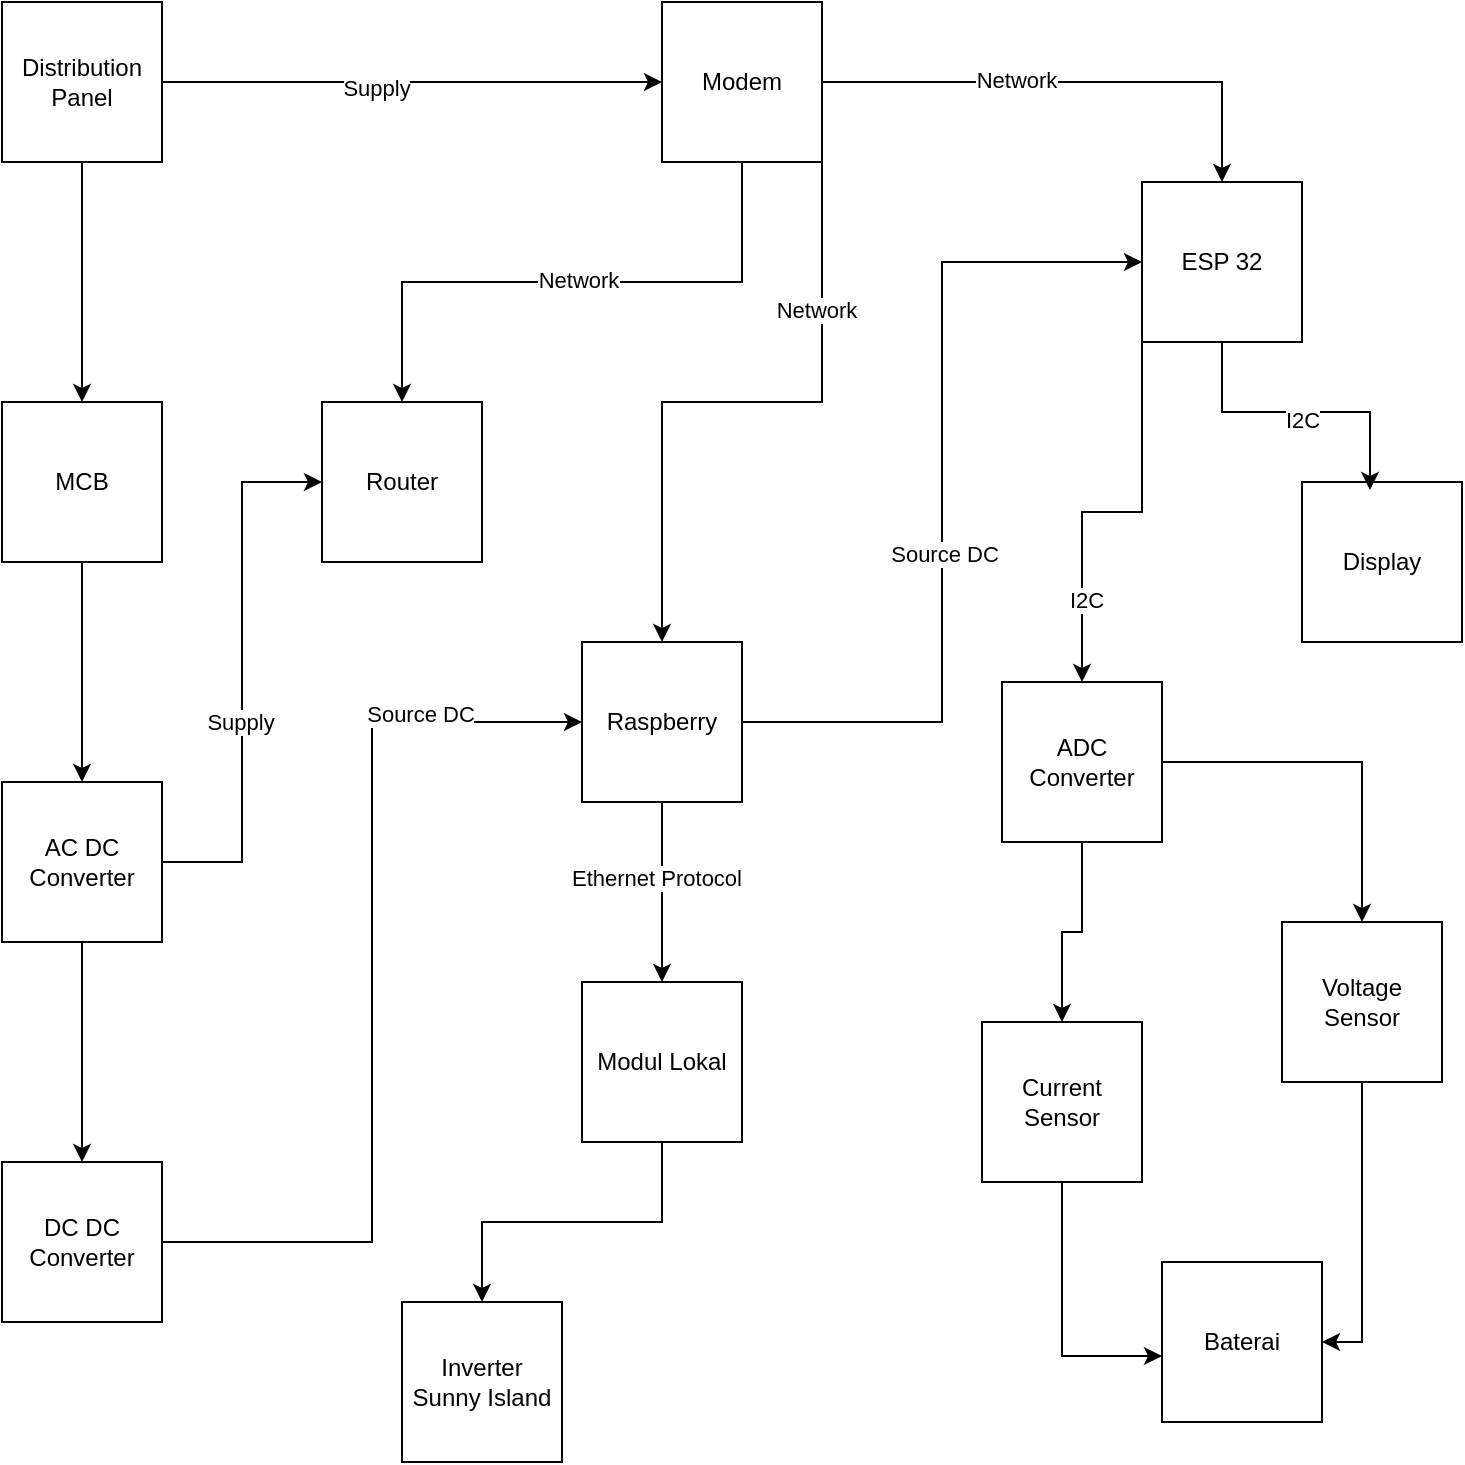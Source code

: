 <mxfile version="27.1.6">
  <diagram name="Page-1" id="foGVCl79F2yRB9UQx-JF">
    <mxGraphModel dx="1665" dy="777" grid="1" gridSize="10" guides="1" tooltips="1" connect="1" arrows="1" fold="1" page="1" pageScale="1" pageWidth="850" pageHeight="1100" math="0" shadow="0">
      <root>
        <mxCell id="0" />
        <mxCell id="1" parent="0" />
        <mxCell id="xYd3KV0NQR5K7sVaA8Ax-18" style="edgeStyle=orthogonalEdgeStyle;rounded=0;orthogonalLoop=1;jettySize=auto;html=1;exitX=0.5;exitY=1;exitDx=0;exitDy=0;entryX=0.5;entryY=0;entryDx=0;entryDy=0;" edge="1" parent="1" source="xYd3KV0NQR5K7sVaA8Ax-2" target="xYd3KV0NQR5K7sVaA8Ax-3">
          <mxGeometry relative="1" as="geometry" />
        </mxCell>
        <mxCell id="xYd3KV0NQR5K7sVaA8Ax-19" style="edgeStyle=orthogonalEdgeStyle;rounded=0;orthogonalLoop=1;jettySize=auto;html=1;entryX=0;entryY=0.5;entryDx=0;entryDy=0;" edge="1" parent="1" source="xYd3KV0NQR5K7sVaA8Ax-2" target="xYd3KV0NQR5K7sVaA8Ax-14">
          <mxGeometry relative="1" as="geometry" />
        </mxCell>
        <mxCell id="xYd3KV0NQR5K7sVaA8Ax-46" value="Supply" style="edgeLabel;html=1;align=center;verticalAlign=middle;resizable=0;points=[];" vertex="1" connectable="0" parent="xYd3KV0NQR5K7sVaA8Ax-19">
          <mxGeometry x="-0.144" y="-3" relative="1" as="geometry">
            <mxPoint as="offset" />
          </mxGeometry>
        </mxCell>
        <mxCell id="xYd3KV0NQR5K7sVaA8Ax-2" value="Distribution Panel" style="whiteSpace=wrap;html=1;aspect=fixed;" vertex="1" parent="1">
          <mxGeometry x="100" y="50" width="80" height="80" as="geometry" />
        </mxCell>
        <mxCell id="xYd3KV0NQR5K7sVaA8Ax-24" style="edgeStyle=orthogonalEdgeStyle;rounded=0;orthogonalLoop=1;jettySize=auto;html=1;exitX=0.5;exitY=1;exitDx=0;exitDy=0;entryX=0.5;entryY=0;entryDx=0;entryDy=0;" edge="1" parent="1" source="xYd3KV0NQR5K7sVaA8Ax-3" target="xYd3KV0NQR5K7sVaA8Ax-4">
          <mxGeometry relative="1" as="geometry" />
        </mxCell>
        <mxCell id="xYd3KV0NQR5K7sVaA8Ax-3" value="MCB" style="whiteSpace=wrap;html=1;aspect=fixed;" vertex="1" parent="1">
          <mxGeometry x="100" y="250" width="80" height="80" as="geometry" />
        </mxCell>
        <mxCell id="xYd3KV0NQR5K7sVaA8Ax-25" style="edgeStyle=orthogonalEdgeStyle;rounded=0;orthogonalLoop=1;jettySize=auto;html=1;exitX=0.5;exitY=1;exitDx=0;exitDy=0;entryX=0.5;entryY=0;entryDx=0;entryDy=0;" edge="1" parent="1" source="xYd3KV0NQR5K7sVaA8Ax-4" target="xYd3KV0NQR5K7sVaA8Ax-7">
          <mxGeometry relative="1" as="geometry" />
        </mxCell>
        <mxCell id="xYd3KV0NQR5K7sVaA8Ax-50" style="edgeStyle=orthogonalEdgeStyle;rounded=0;orthogonalLoop=1;jettySize=auto;html=1;exitX=1;exitY=0.5;exitDx=0;exitDy=0;entryX=0;entryY=0.5;entryDx=0;entryDy=0;" edge="1" parent="1" source="xYd3KV0NQR5K7sVaA8Ax-4" target="xYd3KV0NQR5K7sVaA8Ax-15">
          <mxGeometry relative="1" as="geometry" />
        </mxCell>
        <mxCell id="xYd3KV0NQR5K7sVaA8Ax-51" value="Supply" style="edgeLabel;html=1;align=center;verticalAlign=middle;resizable=0;points=[];" vertex="1" connectable="0" parent="xYd3KV0NQR5K7sVaA8Ax-50">
          <mxGeometry x="-0.183" y="1" relative="1" as="geometry">
            <mxPoint as="offset" />
          </mxGeometry>
        </mxCell>
        <mxCell id="xYd3KV0NQR5K7sVaA8Ax-4" value="AC DC Converter" style="whiteSpace=wrap;html=1;aspect=fixed;" vertex="1" parent="1">
          <mxGeometry x="100" y="440" width="80" height="80" as="geometry" />
        </mxCell>
        <mxCell id="xYd3KV0NQR5K7sVaA8Ax-40" style="edgeStyle=orthogonalEdgeStyle;rounded=0;orthogonalLoop=1;jettySize=auto;html=1;exitX=0;exitY=1;exitDx=0;exitDy=0;" edge="1" parent="1" source="xYd3KV0NQR5K7sVaA8Ax-5" target="xYd3KV0NQR5K7sVaA8Ax-12">
          <mxGeometry relative="1" as="geometry" />
        </mxCell>
        <mxCell id="xYd3KV0NQR5K7sVaA8Ax-53" value="I2C" style="edgeLabel;html=1;align=center;verticalAlign=middle;resizable=0;points=[];" vertex="1" connectable="0" parent="xYd3KV0NQR5K7sVaA8Ax-40">
          <mxGeometry x="0.59" y="2" relative="1" as="geometry">
            <mxPoint as="offset" />
          </mxGeometry>
        </mxCell>
        <mxCell id="xYd3KV0NQR5K7sVaA8Ax-5" value="ESP 32" style="whiteSpace=wrap;html=1;aspect=fixed;" vertex="1" parent="1">
          <mxGeometry x="670" y="140" width="80" height="80" as="geometry" />
        </mxCell>
        <mxCell id="xYd3KV0NQR5K7sVaA8Ax-32" style="edgeStyle=orthogonalEdgeStyle;rounded=0;orthogonalLoop=1;jettySize=auto;html=1;entryX=0;entryY=0.5;entryDx=0;entryDy=0;" edge="1" parent="1" source="xYd3KV0NQR5K7sVaA8Ax-6" target="xYd3KV0NQR5K7sVaA8Ax-5">
          <mxGeometry relative="1" as="geometry" />
        </mxCell>
        <mxCell id="xYd3KV0NQR5K7sVaA8Ax-34" value="Source DC" style="edgeLabel;html=1;align=center;verticalAlign=middle;resizable=0;points=[];" vertex="1" connectable="0" parent="xYd3KV0NQR5K7sVaA8Ax-32">
          <mxGeometry x="-0.144" y="-1" relative="1" as="geometry">
            <mxPoint as="offset" />
          </mxGeometry>
        </mxCell>
        <mxCell id="xYd3KV0NQR5K7sVaA8Ax-36" style="edgeStyle=orthogonalEdgeStyle;rounded=0;orthogonalLoop=1;jettySize=auto;html=1;exitX=0.5;exitY=1;exitDx=0;exitDy=0;entryX=0.5;entryY=0;entryDx=0;entryDy=0;" edge="1" parent="1" source="xYd3KV0NQR5K7sVaA8Ax-6" target="xYd3KV0NQR5K7sVaA8Ax-17">
          <mxGeometry relative="1" as="geometry" />
        </mxCell>
        <mxCell id="xYd3KV0NQR5K7sVaA8Ax-55" value="Ethernet Protocol" style="edgeLabel;html=1;align=center;verticalAlign=middle;resizable=0;points=[];" vertex="1" connectable="0" parent="xYd3KV0NQR5K7sVaA8Ax-36">
          <mxGeometry x="-0.171" y="-3" relative="1" as="geometry">
            <mxPoint as="offset" />
          </mxGeometry>
        </mxCell>
        <mxCell id="xYd3KV0NQR5K7sVaA8Ax-6" value="Raspberry" style="whiteSpace=wrap;html=1;aspect=fixed;" vertex="1" parent="1">
          <mxGeometry x="390" y="370" width="80" height="80" as="geometry" />
        </mxCell>
        <mxCell id="xYd3KV0NQR5K7sVaA8Ax-31" style="edgeStyle=orthogonalEdgeStyle;rounded=0;orthogonalLoop=1;jettySize=auto;html=1;exitX=1;exitY=0.5;exitDx=0;exitDy=0;entryX=0;entryY=0.5;entryDx=0;entryDy=0;" edge="1" parent="1" source="xYd3KV0NQR5K7sVaA8Ax-7" target="xYd3KV0NQR5K7sVaA8Ax-6">
          <mxGeometry relative="1" as="geometry" />
        </mxCell>
        <mxCell id="xYd3KV0NQR5K7sVaA8Ax-33" value="Source DC" style="edgeLabel;html=1;align=center;verticalAlign=middle;resizable=0;points=[];" vertex="1" connectable="0" parent="xYd3KV0NQR5K7sVaA8Ax-31">
          <mxGeometry x="0.656" y="4" relative="1" as="geometry">
            <mxPoint as="offset" />
          </mxGeometry>
        </mxCell>
        <mxCell id="xYd3KV0NQR5K7sVaA8Ax-7" value="DC DC Converter" style="whiteSpace=wrap;html=1;aspect=fixed;" vertex="1" parent="1">
          <mxGeometry x="100" y="630" width="80" height="80" as="geometry" />
        </mxCell>
        <mxCell id="xYd3KV0NQR5K7sVaA8Ax-8" value="Baterai" style="whiteSpace=wrap;html=1;aspect=fixed;" vertex="1" parent="1">
          <mxGeometry x="680" y="680" width="80" height="80" as="geometry" />
        </mxCell>
        <mxCell id="xYd3KV0NQR5K7sVaA8Ax-9" value="Current Sensor" style="whiteSpace=wrap;html=1;aspect=fixed;" vertex="1" parent="1">
          <mxGeometry x="590" y="560" width="80" height="80" as="geometry" />
        </mxCell>
        <mxCell id="xYd3KV0NQR5K7sVaA8Ax-10" value="Inverter Sunny Island" style="whiteSpace=wrap;html=1;aspect=fixed;" vertex="1" parent="1">
          <mxGeometry x="300" y="700" width="80" height="80" as="geometry" />
        </mxCell>
        <mxCell id="xYd3KV0NQR5K7sVaA8Ax-42" style="edgeStyle=orthogonalEdgeStyle;rounded=0;orthogonalLoop=1;jettySize=auto;html=1;exitX=0.5;exitY=1;exitDx=0;exitDy=0;entryX=0.5;entryY=0;entryDx=0;entryDy=0;" edge="1" parent="1" source="xYd3KV0NQR5K7sVaA8Ax-12" target="xYd3KV0NQR5K7sVaA8Ax-9">
          <mxGeometry relative="1" as="geometry" />
        </mxCell>
        <mxCell id="xYd3KV0NQR5K7sVaA8Ax-43" style="edgeStyle=orthogonalEdgeStyle;rounded=0;orthogonalLoop=1;jettySize=auto;html=1;exitX=1;exitY=0.5;exitDx=0;exitDy=0;entryX=0.5;entryY=0;entryDx=0;entryDy=0;" edge="1" parent="1" source="xYd3KV0NQR5K7sVaA8Ax-12" target="xYd3KV0NQR5K7sVaA8Ax-13">
          <mxGeometry relative="1" as="geometry" />
        </mxCell>
        <mxCell id="xYd3KV0NQR5K7sVaA8Ax-12" value="ADC Converter" style="whiteSpace=wrap;html=1;aspect=fixed;" vertex="1" parent="1">
          <mxGeometry x="600" y="390" width="80" height="80" as="geometry" />
        </mxCell>
        <mxCell id="xYd3KV0NQR5K7sVaA8Ax-45" style="edgeStyle=orthogonalEdgeStyle;rounded=0;orthogonalLoop=1;jettySize=auto;html=1;exitX=0.5;exitY=1;exitDx=0;exitDy=0;entryX=1;entryY=0.5;entryDx=0;entryDy=0;" edge="1" parent="1" source="xYd3KV0NQR5K7sVaA8Ax-13" target="xYd3KV0NQR5K7sVaA8Ax-8">
          <mxGeometry relative="1" as="geometry" />
        </mxCell>
        <mxCell id="xYd3KV0NQR5K7sVaA8Ax-13" value="Voltage Sensor" style="whiteSpace=wrap;html=1;aspect=fixed;" vertex="1" parent="1">
          <mxGeometry x="740" y="510" width="80" height="80" as="geometry" />
        </mxCell>
        <mxCell id="xYd3KV0NQR5K7sVaA8Ax-28" style="edgeStyle=orthogonalEdgeStyle;rounded=0;orthogonalLoop=1;jettySize=auto;html=1;exitX=0.5;exitY=1;exitDx=0;exitDy=0;entryX=0.5;entryY=0;entryDx=0;entryDy=0;" edge="1" parent="1" source="xYd3KV0NQR5K7sVaA8Ax-14" target="xYd3KV0NQR5K7sVaA8Ax-15">
          <mxGeometry relative="1" as="geometry" />
        </mxCell>
        <mxCell id="xYd3KV0NQR5K7sVaA8Ax-49" value="Network" style="edgeLabel;html=1;align=center;verticalAlign=middle;resizable=0;points=[];" vertex="1" connectable="0" parent="xYd3KV0NQR5K7sVaA8Ax-28">
          <mxGeometry x="-0.237" y="-1" relative="1" as="geometry">
            <mxPoint x="-32" as="offset" />
          </mxGeometry>
        </mxCell>
        <mxCell id="xYd3KV0NQR5K7sVaA8Ax-29" style="edgeStyle=orthogonalEdgeStyle;rounded=0;orthogonalLoop=1;jettySize=auto;html=1;exitX=1;exitY=1;exitDx=0;exitDy=0;entryX=0.5;entryY=0;entryDx=0;entryDy=0;" edge="1" parent="1" source="xYd3KV0NQR5K7sVaA8Ax-14" target="xYd3KV0NQR5K7sVaA8Ax-6">
          <mxGeometry relative="1" as="geometry" />
        </mxCell>
        <mxCell id="xYd3KV0NQR5K7sVaA8Ax-48" value="Network" style="edgeLabel;html=1;align=center;verticalAlign=middle;resizable=0;points=[];" vertex="1" connectable="0" parent="xYd3KV0NQR5K7sVaA8Ax-29">
          <mxGeometry x="-0.536" y="-3" relative="1" as="geometry">
            <mxPoint as="offset" />
          </mxGeometry>
        </mxCell>
        <mxCell id="xYd3KV0NQR5K7sVaA8Ax-30" style="edgeStyle=orthogonalEdgeStyle;rounded=0;orthogonalLoop=1;jettySize=auto;html=1;exitX=1;exitY=0.5;exitDx=0;exitDy=0;entryX=0.5;entryY=0;entryDx=0;entryDy=0;" edge="1" parent="1" source="xYd3KV0NQR5K7sVaA8Ax-14" target="xYd3KV0NQR5K7sVaA8Ax-5">
          <mxGeometry relative="1" as="geometry" />
        </mxCell>
        <mxCell id="xYd3KV0NQR5K7sVaA8Ax-47" value="Network" style="edgeLabel;html=1;align=center;verticalAlign=middle;resizable=0;points=[];" vertex="1" connectable="0" parent="xYd3KV0NQR5K7sVaA8Ax-30">
          <mxGeometry x="-0.224" y="1" relative="1" as="geometry">
            <mxPoint as="offset" />
          </mxGeometry>
        </mxCell>
        <mxCell id="xYd3KV0NQR5K7sVaA8Ax-14" value="Modem" style="whiteSpace=wrap;html=1;aspect=fixed;" vertex="1" parent="1">
          <mxGeometry x="430" y="50" width="80" height="80" as="geometry" />
        </mxCell>
        <mxCell id="xYd3KV0NQR5K7sVaA8Ax-15" value="Router" style="whiteSpace=wrap;html=1;aspect=fixed;" vertex="1" parent="1">
          <mxGeometry x="260" y="250" width="80" height="80" as="geometry" />
        </mxCell>
        <mxCell id="xYd3KV0NQR5K7sVaA8Ax-16" value="Display" style="whiteSpace=wrap;html=1;aspect=fixed;" vertex="1" parent="1">
          <mxGeometry x="750" y="290" width="80" height="80" as="geometry" />
        </mxCell>
        <mxCell id="xYd3KV0NQR5K7sVaA8Ax-37" style="edgeStyle=orthogonalEdgeStyle;rounded=0;orthogonalLoop=1;jettySize=auto;html=1;exitX=0.5;exitY=1;exitDx=0;exitDy=0;entryX=0.5;entryY=0;entryDx=0;entryDy=0;" edge="1" parent="1" source="xYd3KV0NQR5K7sVaA8Ax-17" target="xYd3KV0NQR5K7sVaA8Ax-10">
          <mxGeometry relative="1" as="geometry" />
        </mxCell>
        <mxCell id="xYd3KV0NQR5K7sVaA8Ax-17" value="Modul Lokal" style="whiteSpace=wrap;html=1;aspect=fixed;" vertex="1" parent="1">
          <mxGeometry x="390" y="540" width="80" height="80" as="geometry" />
        </mxCell>
        <mxCell id="xYd3KV0NQR5K7sVaA8Ax-26" style="edgeStyle=orthogonalEdgeStyle;rounded=0;orthogonalLoop=1;jettySize=auto;html=1;exitX=0.5;exitY=1;exitDx=0;exitDy=0;entryX=0.425;entryY=0.05;entryDx=0;entryDy=0;entryPerimeter=0;" edge="1" parent="1" source="xYd3KV0NQR5K7sVaA8Ax-5" target="xYd3KV0NQR5K7sVaA8Ax-16">
          <mxGeometry relative="1" as="geometry" />
        </mxCell>
        <mxCell id="xYd3KV0NQR5K7sVaA8Ax-52" value="I2C" style="edgeLabel;html=1;align=center;verticalAlign=middle;resizable=0;points=[];" vertex="1" connectable="0" parent="xYd3KV0NQR5K7sVaA8Ax-26">
          <mxGeometry x="0.068" y="-4" relative="1" as="geometry">
            <mxPoint x="-4" as="offset" />
          </mxGeometry>
        </mxCell>
        <mxCell id="xYd3KV0NQR5K7sVaA8Ax-44" style="edgeStyle=orthogonalEdgeStyle;rounded=0;orthogonalLoop=1;jettySize=auto;html=1;exitX=0.5;exitY=1;exitDx=0;exitDy=0;entryX=0;entryY=0.588;entryDx=0;entryDy=0;entryPerimeter=0;" edge="1" parent="1" source="xYd3KV0NQR5K7sVaA8Ax-9" target="xYd3KV0NQR5K7sVaA8Ax-8">
          <mxGeometry relative="1" as="geometry" />
        </mxCell>
      </root>
    </mxGraphModel>
  </diagram>
</mxfile>
